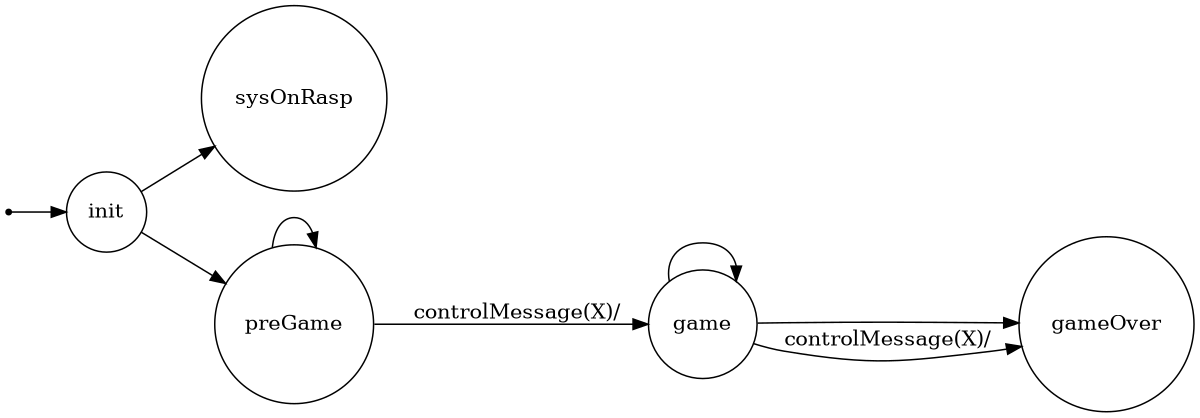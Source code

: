 /*
*
* A GraphViz DOT FSM description 
* Please use a GraphViz visualizer (like http://www.webgraphviz.com)
* 
* Generated by AM,NC,RM
*  
*/
 
digraph finite_state_machine {
  	rankdir=LR;
  	size="8,5"
  	node [shape = point]; iniziale;
  	node [shape = doublecircle]; 
  	node [shape = circle];
  	iniziale -> init [label = ""];
  	
  	
  	init -> sysOnRasp [ label = ""];
  	init -> preGame [ label = ""];
  	
  	preGame -> preGame [ label = ""];
  	preGame -> game [ label = "controlMessage(X)/"];
  	
  	game -> gameOver [ label = ""];
  	game -> game [ label = ""];
  	game -> gameOver [ label = "controlMessage(X)/"];
}